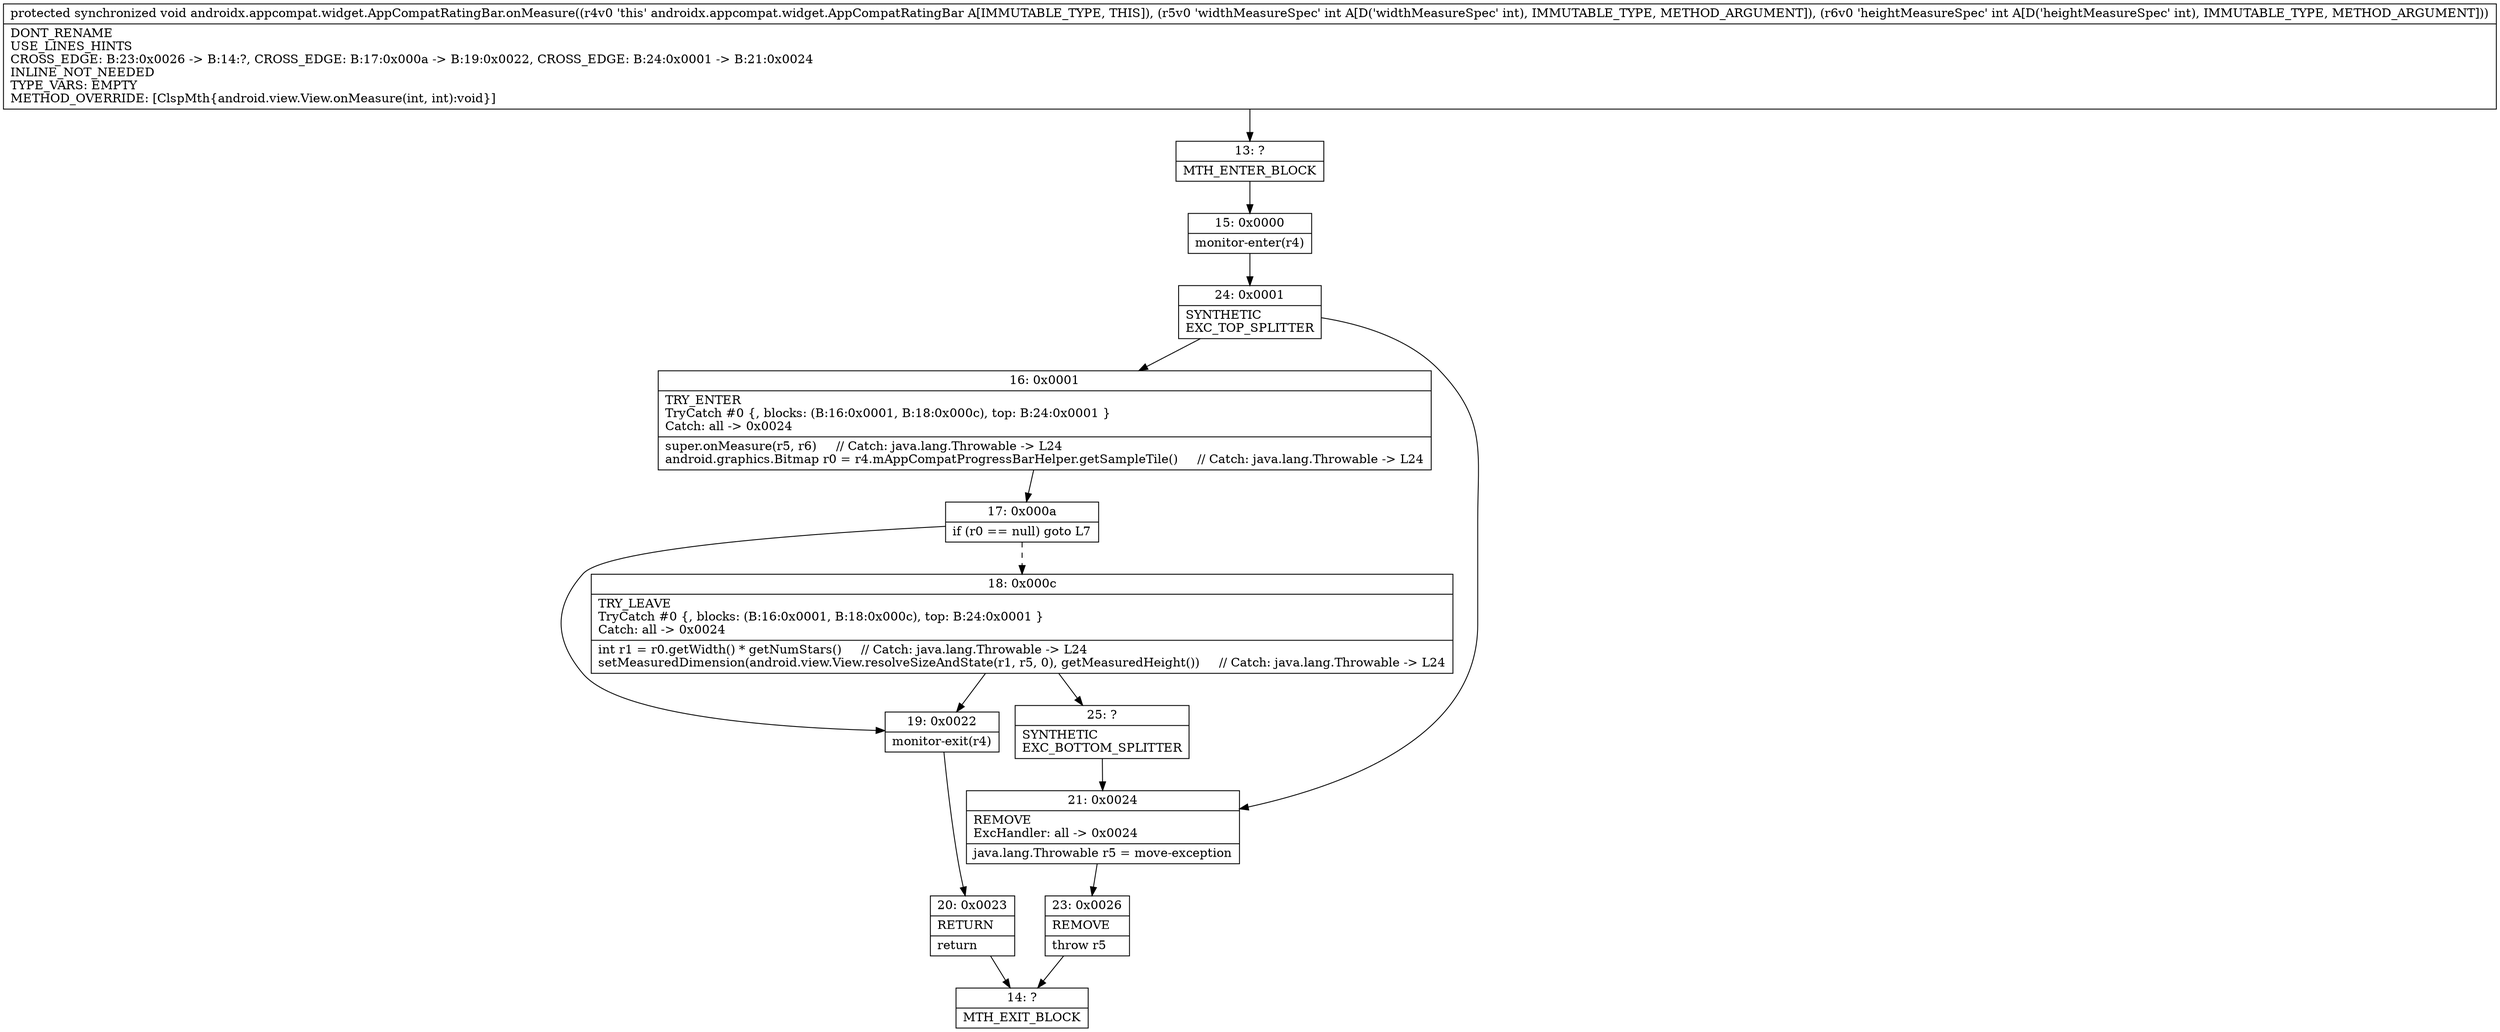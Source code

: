 digraph "CFG forandroidx.appcompat.widget.AppCompatRatingBar.onMeasure(II)V" {
Node_13 [shape=record,label="{13\:\ ?|MTH_ENTER_BLOCK\l}"];
Node_15 [shape=record,label="{15\:\ 0x0000|monitor\-enter(r4)\l}"];
Node_24 [shape=record,label="{24\:\ 0x0001|SYNTHETIC\lEXC_TOP_SPLITTER\l}"];
Node_16 [shape=record,label="{16\:\ 0x0001|TRY_ENTER\lTryCatch #0 \{, blocks: (B:16:0x0001, B:18:0x000c), top: B:24:0x0001 \}\lCatch: all \-\> 0x0024\l|super.onMeasure(r5, r6)     \/\/ Catch: java.lang.Throwable \-\> L24\landroid.graphics.Bitmap r0 = r4.mAppCompatProgressBarHelper.getSampleTile()     \/\/ Catch: java.lang.Throwable \-\> L24\l}"];
Node_17 [shape=record,label="{17\:\ 0x000a|if (r0 == null) goto L7\l}"];
Node_18 [shape=record,label="{18\:\ 0x000c|TRY_LEAVE\lTryCatch #0 \{, blocks: (B:16:0x0001, B:18:0x000c), top: B:24:0x0001 \}\lCatch: all \-\> 0x0024\l|int r1 = r0.getWidth() * getNumStars()     \/\/ Catch: java.lang.Throwable \-\> L24\lsetMeasuredDimension(android.view.View.resolveSizeAndState(r1, r5, 0), getMeasuredHeight())     \/\/ Catch: java.lang.Throwable \-\> L24\l}"];
Node_25 [shape=record,label="{25\:\ ?|SYNTHETIC\lEXC_BOTTOM_SPLITTER\l}"];
Node_19 [shape=record,label="{19\:\ 0x0022|monitor\-exit(r4)\l}"];
Node_20 [shape=record,label="{20\:\ 0x0023|RETURN\l|return\l}"];
Node_14 [shape=record,label="{14\:\ ?|MTH_EXIT_BLOCK\l}"];
Node_21 [shape=record,label="{21\:\ 0x0024|REMOVE\lExcHandler: all \-\> 0x0024\l|java.lang.Throwable r5 = move\-exception\l}"];
Node_23 [shape=record,label="{23\:\ 0x0026|REMOVE\l|throw r5\l}"];
MethodNode[shape=record,label="{protected synchronized void androidx.appcompat.widget.AppCompatRatingBar.onMeasure((r4v0 'this' androidx.appcompat.widget.AppCompatRatingBar A[IMMUTABLE_TYPE, THIS]), (r5v0 'widthMeasureSpec' int A[D('widthMeasureSpec' int), IMMUTABLE_TYPE, METHOD_ARGUMENT]), (r6v0 'heightMeasureSpec' int A[D('heightMeasureSpec' int), IMMUTABLE_TYPE, METHOD_ARGUMENT]))  | DONT_RENAME\lUSE_LINES_HINTS\lCROSS_EDGE: B:23:0x0026 \-\> B:14:?, CROSS_EDGE: B:17:0x000a \-\> B:19:0x0022, CROSS_EDGE: B:24:0x0001 \-\> B:21:0x0024\lINLINE_NOT_NEEDED\lTYPE_VARS: EMPTY\lMETHOD_OVERRIDE: [ClspMth\{android.view.View.onMeasure(int, int):void\}]\l}"];
MethodNode -> Node_13;Node_13 -> Node_15;
Node_15 -> Node_24;
Node_24 -> Node_16;
Node_24 -> Node_21;
Node_16 -> Node_17;
Node_17 -> Node_18[style=dashed];
Node_17 -> Node_19;
Node_18 -> Node_19;
Node_18 -> Node_25;
Node_25 -> Node_21;
Node_19 -> Node_20;
Node_20 -> Node_14;
Node_21 -> Node_23;
Node_23 -> Node_14;
}

